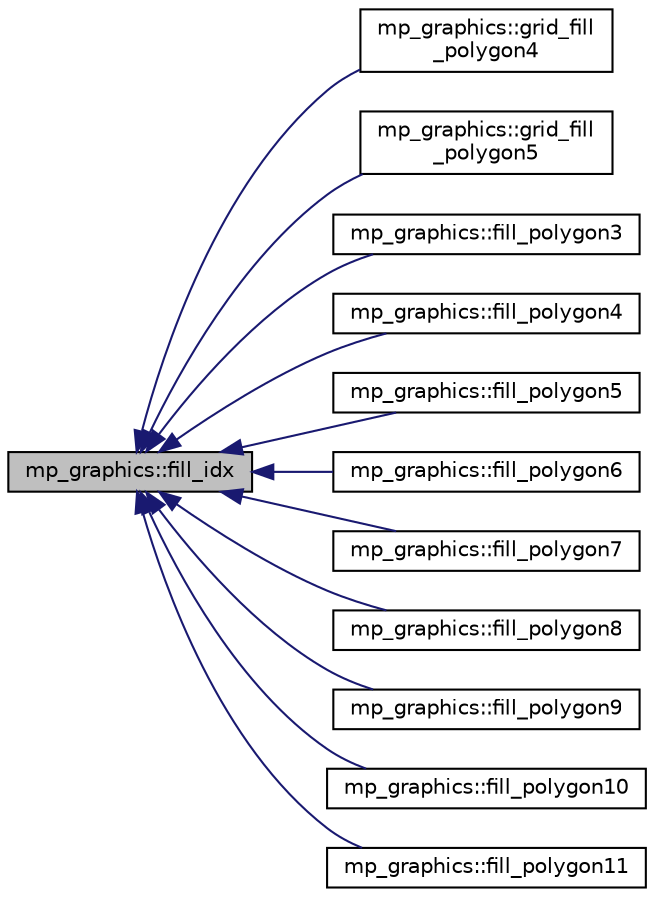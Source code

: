 digraph "mp_graphics::fill_idx"
{
  edge [fontname="Helvetica",fontsize="10",labelfontname="Helvetica",labelfontsize="10"];
  node [fontname="Helvetica",fontsize="10",shape=record];
  rankdir="LR";
  Node2227 [label="mp_graphics::fill_idx",height=0.2,width=0.4,color="black", fillcolor="grey75", style="filled", fontcolor="black"];
  Node2227 -> Node2228 [dir="back",color="midnightblue",fontsize="10",style="solid",fontname="Helvetica"];
  Node2228 [label="mp_graphics::grid_fill\l_polygon4",height=0.2,width=0.4,color="black", fillcolor="white", style="filled",URL="$da/d2c/classmp__graphics.html#aa716f1eb8c6738f1f3d3fb8af5925aa3"];
  Node2227 -> Node2229 [dir="back",color="midnightblue",fontsize="10",style="solid",fontname="Helvetica"];
  Node2229 [label="mp_graphics::grid_fill\l_polygon5",height=0.2,width=0.4,color="black", fillcolor="white", style="filled",URL="$da/d2c/classmp__graphics.html#ae1a25d835e13f3e2bad90972f5f68494"];
  Node2227 -> Node2230 [dir="back",color="midnightblue",fontsize="10",style="solid",fontname="Helvetica"];
  Node2230 [label="mp_graphics::fill_polygon3",height=0.2,width=0.4,color="black", fillcolor="white", style="filled",URL="$da/d2c/classmp__graphics.html#a34e1a9951b2d27c088b8f5f6c2ccf0be"];
  Node2227 -> Node2231 [dir="back",color="midnightblue",fontsize="10",style="solid",fontname="Helvetica"];
  Node2231 [label="mp_graphics::fill_polygon4",height=0.2,width=0.4,color="black", fillcolor="white", style="filled",URL="$da/d2c/classmp__graphics.html#a2ad6347434ca3a2be7a1fc99d09e59cf"];
  Node2227 -> Node2232 [dir="back",color="midnightblue",fontsize="10",style="solid",fontname="Helvetica"];
  Node2232 [label="mp_graphics::fill_polygon5",height=0.2,width=0.4,color="black", fillcolor="white", style="filled",URL="$da/d2c/classmp__graphics.html#a6d1adde8df10147cb4244cf1e65626ef"];
  Node2227 -> Node2233 [dir="back",color="midnightblue",fontsize="10",style="solid",fontname="Helvetica"];
  Node2233 [label="mp_graphics::fill_polygon6",height=0.2,width=0.4,color="black", fillcolor="white", style="filled",URL="$da/d2c/classmp__graphics.html#a25bc586443641c2e69e1231373d91ceb"];
  Node2227 -> Node2234 [dir="back",color="midnightblue",fontsize="10",style="solid",fontname="Helvetica"];
  Node2234 [label="mp_graphics::fill_polygon7",height=0.2,width=0.4,color="black", fillcolor="white", style="filled",URL="$da/d2c/classmp__graphics.html#a574f077d9b2bc551e259050d3b5f0486"];
  Node2227 -> Node2235 [dir="back",color="midnightblue",fontsize="10",style="solid",fontname="Helvetica"];
  Node2235 [label="mp_graphics::fill_polygon8",height=0.2,width=0.4,color="black", fillcolor="white", style="filled",URL="$da/d2c/classmp__graphics.html#a73fa4da86541420bb87c0b7000a160b8"];
  Node2227 -> Node2236 [dir="back",color="midnightblue",fontsize="10",style="solid",fontname="Helvetica"];
  Node2236 [label="mp_graphics::fill_polygon9",height=0.2,width=0.4,color="black", fillcolor="white", style="filled",URL="$da/d2c/classmp__graphics.html#a284ff43ba4e4dd5135ecbc3258bddae9"];
  Node2227 -> Node2237 [dir="back",color="midnightblue",fontsize="10",style="solid",fontname="Helvetica"];
  Node2237 [label="mp_graphics::fill_polygon10",height=0.2,width=0.4,color="black", fillcolor="white", style="filled",URL="$da/d2c/classmp__graphics.html#ad4bdfab77b071e9ec87c321973f39d85"];
  Node2227 -> Node2238 [dir="back",color="midnightblue",fontsize="10",style="solid",fontname="Helvetica"];
  Node2238 [label="mp_graphics::fill_polygon11",height=0.2,width=0.4,color="black", fillcolor="white", style="filled",URL="$da/d2c/classmp__graphics.html#a2e0619ba53b4fc3dc9b4ae4aeffb7db7"];
}
